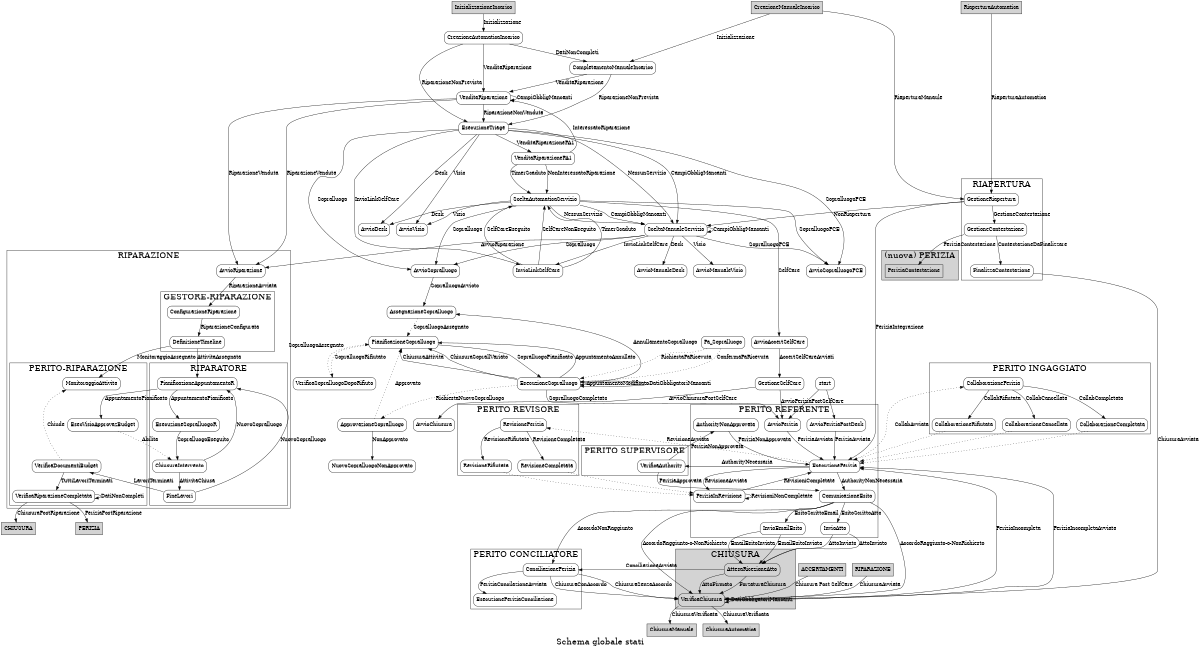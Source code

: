 digraph finite_state_machine {
    rankdir=TD;
	rank =same
    size="8,5"
    fontsize = "24"
    label="Schema globale stati"
    node [shape=box,style=rounded ];
 
subgraph start {
        node [shape = "box" style = "filled" ];
        label = "start";
        InizializzazioneIncarico
        CreazioneManualeIncarico
        RiaperturaAutomatica
}

subgraph end {
        node [shape = "box" style = "filled" ];
        label = "end";
		rank = sink
        ChiusuraManuale
        ChiusuraAutomatica
}

   subgraph cluster_riparazione {
        node [shape=box,style=rounded ];
        label = "RIPARAZIONE";

        AvvioRiparazione

        subgraph cluster_gestore {
            node [shape=box,style=rounded ];
            label = "GESTORE-RIPARAZIONE";
        
            ConfigurazioneRiparazione
            DefinizioneTimeline 
        }

        subgraph cluster_perito {
            node [shape=box,style=rounded ];
            label = "PERITO-RIPARAZIONE";
            MonitoraggioAttivita
            EsecVisioApprovazBudget
            VerificaDocumentiBudget
            VerificaRiparazioneCompletata

        }

        subgraph cluster_cat {
            node [shape=box,style=rounded ] ;
         label = "RIPARATORE";
            PianificazioneAppuntamentoR
            EsecuzioneSopralluogoR 
            ChiusuraIntervento
            FineLavori
        }
    
}

    comment = "Apertura"

    InizializzazioneIncarico     -> CreazioneAutomaticaIncarico  [label = "Inizializzazione"];
    CreazioneAutomaticaIncarico  -> CompletamentoManualeIncarico [label = "DatiNonCompleti"];
    CreazioneAutomaticaIncarico  -> VenditaRiparazione           [label = "VenditaRiparazione"];
    CreazioneAutomaticaIncarico  -> EsecuzioneTriage             [label = "RiparazioneNonPrevista"];
    VenditaRiparazione           -> AvvioRiparazione             [label = "RiparazioneVenduta"];
    VenditaRiparazione           -> EsecuzioneTriage        [label = "RiparazioneNonVenduta"];
    VenditaRiparazione           -> VenditaRiparazione           [label = "CampiObbligMancanti"];
    VenditaRiparazionePA1        -> SceltaAutomaticaServizio     [label = "NonInteressatoRiparazione"] ;
    VenditaRiparazionePA1        -> VenditaRiparazione           [label = "InteressatoRiparazione"] ;
    VenditaRiparazionePA1        -> SceltaAutomaticaServizio     [label = "TimerScaduto"] ;
    CompletamentoManualeIncarico -> VenditaRiparazione           [label = "VenditaRiparazione"];
    CompletamentoManualeIncarico -> EsecuzioneTriage             [label = "RiparazioneNonPrevista"];
    CreazioneManualeIncarico     -> CompletamentoManualeIncarico [label = "Inizializzazione"];
    InvioLinkSelfCare            -> SceltaAutomaticaServizio     [label = "SelfCareEseguito"];
    InvioLinkSelfCare            -> SceltaAutomaticaServizio     [label = "SelfCareNonEseguito"];
    InvioLinkSelfCare            -> SceltaAutomaticaServizio     [label = "TimerScaduto"];
    EsecuzioneTriage             -> InvioLinkSelfCare            [label = "InvioLinkSelfCare"];
    EsecuzioneTriage             -> AvvioSopralluogoPCE          [label = "SopralluogoPCE"];
    EsecuzioneTriage             -> VenditaRiparazionePA1        [label = "VenditaRiparazionePA1"];
    EsecuzioneTriage             -> AvvioVisio                   [label = "Visio"];
    EsecuzioneTriage             -> AvvioDesk                    [label = "Desk"];   
    EsecuzioneTriage             -> AvvioSopralluogo             [label = "Sopralluogo"]; 
    EsecuzioneTriage             -> SceltaManualeServizio        [label = "NessunServizio"]  
    EsecuzioneTriage             -> SceltaManualeServizio        [label = "CampiObbligMancanti"] 
    SceltaAutomaticaServizio     -> AvvioSopralluogoPCE          [label = "SopralluogoPCE"];
    SceltaAutomaticaServizio     -> AvvioVisio                   [label = "Visio"];
    SceltaAutomaticaServizio     -> AvvioDesk                    [label = "Desk"];   
    SceltaAutomaticaServizio     -> AvvioSopralluogo             [label = "Sopralluogo"];   
    SceltaAutomaticaServizio     -> AvvioAccertSelfCare          [label = "SelfCare"];   
    SceltaAutomaticaServizio     -> SceltaManualeServizio        [label = "NessunServizio"];   
    SceltaAutomaticaServizio     -> SceltaManualeServizio        [label = "CampiObbligMancanti"];
    SceltaManualeServizio        -> AvvioSopralluogoPCE          [label = "SopralluogoPCE"];
    SceltaManualeServizio        -> AvvioManualeVisio            [label = "Visio"];
    SceltaManualeServizio        -> AvvioManualeDesk             [label = "Desk"];   
    SceltaManualeServizio        -> AvvioSopralluogo             [label = "Sopralluogo"];   
    SceltaManualeServizio        -> InvioLinkSelfCare            [label = "InvioLinkSelfCare"];
    SceltaManualeServizio        -> AvvioRiparazione             [label = "AvvioRiparazione"];
    SceltaManualeServizio        -> SceltaManualeServizio        [label = "CampiObbligMancanti"];

    comment = "Accertamenti"

   AvvioSopralluogo               -> AssegnazioneSopralluogo        [ label = "SopralluogoAvvioto"];
    AssegnazioneSopralluogo        -> PianificazioneSopralluogo      [ label = "SopralluogoAssegnato" style = dotted];
    PianificazioneSopralluogo      -> EsecuzioneSopralluogo          [ label = "SopralluogoPianificato"];
    PianificazioneSopralluogo      -> VerificaSopralluogoDopoRifiuto [ label = "SopralluogoRifiutato" style = dotted];
    VerificaSopralluogoDopoRifiuto -> PianificazioneSopralluogo      [ xlabel = "SopralluogoAssegnato" style = dotted];
    
    AssegnazioneSopralluogo         -> VerificaSopralluogoDopoRifiuto [ dir= none style = invisible];
    VerificaSopralluogoDopoRifiuto  -> ApprovazioneSopralluogo        [ dir= none style = invisible];

    
    EsecuzioneSopralluogo          -> EsecuzioneSopralluogo          [ label = "AppuntamentoModificato"];
    EsecuzioneSopralluogo          -> PianificazioneSopralluogo      [ label = "AppuntamentoAnnullato"];
    EsecuzioneSopralluogo          -> ApprovazioneSopralluogo        [ label = "RichiestaNuovoSopralluogo" style = dotted];
    EsecuzioneSopralluogo	       ->	AvvioPerizia 	    		[ label = "SopralluogoCompletato"];
    
    ApprovazioneSopralluogo        ->  NuovoSopralluogoNonApprovato   [ label = "NonApprovato"];
    ApprovazioneSopralluogo        -> PianificazioneSopralluogo      [ label = "Approvato" style = dotted];

    EsecuzioneSopralluogo          -> PianificazioneSopralluogo      [ label = "ChiusuraAttivita"];
    EsecuzioneSopralluogo	       -> EsecuzioneSopralluogo  	     [ label = "DatiObbligatoriMancanti"];
    EsecuzioneSopralluogo	       -> PianificazioneSopralluogo  	 [ label = "ChiusuraSoprallVariato"];
    EsecuzioneSopralluogo          -> AssegnazioneSopralluogo        [ label = "AnnullamentoSopralluogo" ];

	Pa_Sopralluogo	   -> EsecuzioneSopralluogo  [ label = "RichiestaPaRicevuta" style = dotted] ;
	Pa_Sopralluogo	   -> EsecuzioneSopralluogo  [ label = "ConfermaPaRicevuta"  style = dotted] ;
	
	AvvioAccertSelfCare                 -> GestioneSelfCare [ label = "AccertSelfCareAvviati" ] 	

	GestioneSelfCare                    -> AvvioPerizia     [ xlabel = "AvvioPeriziaPostSelfCare"  ]
	GestioneSelfCare                    -> AvvioChiusura    [ label = "AvvioChiusuraPostSelfCare"  ]

    comment = "perizia"

subgraph cluster_peritoReferente {
    node [shape=box,style=rounded ];
    label = "PERITO REFERENTE";             
    AvvioPerizia
    AvvioPeriziaPostDesk
    EsecuzionePerizia  
    PeriziaInRevisione
    ComunicazioneEsito
    InvioEmailEsito       
    InvioAtto             
    AuthorityNonApprovata
}

subgraph cluster_collaborazione {
    node [shape=box,style=rounded ];
    label = "PERITO INGAGGIATO";
    CollaborazionePerizia    
    CollaborazioneRifiutata  
    CollaborazioneCancellata 
    CollaborazioneCompletata 
 
 
}


subgraph cluster_revisione {
    node [shape=box,style=rounded ];
    RevisionePerizia    
    RevisioneRifiutata  
    RevisioneCompletata   label = "PERITO REVISORE";

}

subgraph cluster_authority {
    node [shape=box,style=rounded ];
    label = "PERITO SUPERVISORE";
    VerificaAuthority
}


subgraph cluster_conciliation {
    node [shape=box,style=rounded ];
    label = "PERITO CONCILIATORE";
    ConciliazionePerizia
    EsecuzionePeriziaConciliazione
}

subgraph cluster_chisura {
    node [shape=box,style=rounded ];
    label = "CHIUSURA";
    style = "filled"
    VerificaChiusura
    AttesaRicezioneAtto   

}


        start                      -> AvvioPerizia
        start                      -> AvvioPeriziaPostDesk
        AvvioPerizia               -> EsecuzionePerizia           [ label = "PeriziaAvviata"]   ;
        AvvioPeriziaPostDesk       -> EsecuzionePerizia           [ label = "PeriziaAvviata"]   ;
 
        EsecuzionePerizia          -> PeriziaInRevisione          [ label = "RevisioneAvviata" ]    ;

        EsecuzionePerizia          -> CollaborazionePerizia       [ label = "CollabAvviata" style ="dotted"]    ;
        CollaborazionePerizia      -> CollaborazioneRifiutata     [ label = "CollabRifiutata"  ] ;
        CollaborazionePerizia      -> CollaborazioneCancellata    [ label = "CollabCancellata" ] ;
        CollaborazionePerizia      -> CollaborazioneCompletata    [ label = "CollabCompletata" ] ;
 
        CollaborazioneRifiutata     -> EsecuzionePerizia  [ style = "dotted"]  
        CollaborazioneCancellata    -> EsecuzionePerizia  [ style = "dotted"]
        CollaborazioneCompletata    -> EsecuzionePerizia  [ style = "dotted"]

        EsecuzionePerizia          -> RevisionePerizia            [ label = "RevisioneAvviata" style ="dotted"]    ;
        RevisionePerizia           -> RevisioneRifiutata          [ label = "RevisioneRifiutata"  ] ;
        RevisionePerizia           -> RevisioneCompletata         [ label = "RevisioneCompletata" ] ;
 
        RevisioneRifiutata         -> PeriziaInRevisione  [ style = "dotted" ] ;
        RevisioneCompletata        -> PeriziaInRevisione  [ style = "dotted" ] ;

        PeriziaInRevisione         -> EsecuzionePerizia    [label = "RevisioniCompletate"]
        PeriziaInRevisione         -> PeriziaInRevisione   [label = "RevisioniNonCompletate"]
        

comment = "        EsecuzionePerizia          -> EsecuzionePerizia           "
        EsecuzionePerizia          -> VerificaAuthority           [ label = "AuthorityNecessaria"]  ;
        EsecuzionePerizia          -> ComunicazioneEsito          [ label = "AuthorityNonNecessaria"]  ;

        VerificaAuthority          -> ComunicazioneEsito          [ label = "PeriziaApprovata"];
        VerificaAuthority          -> AuthorityNonApprovata       [ xlabel = "PeriziaNonApprovata"] ;

        AuthorityNonApprovata      -> EsecuzionePerizia           [ label = "PeriziaNonApprovata"]  ;

        ComunicazioneEsito          -> ConciliazionePerizia       [ label = "AccordoNonRaggiunto"] ;
        ComunicazioneEsito          -> VerificaChiusura               [ label = "AccordoRaggiunto-o-NonRichiesto"] ;
        ComunicazioneEsito          -> InvioEmailEsito             [ label = "EsitoScrittoEmail"] ;
        ComunicazioneEsito          -> InvioAtto                   [ label = "EsitoScrittoAtto"] ;
        
        InvioEmailEsito             -> AttesaRicezioneAtto         [ label = "EmailEsitoInviata"] ;
        InvioAtto                   -> AttesaRicezioneAtto         [ label = "AttoInviato"] ;
 
        ConciliazionePerizia       -> VerificaChiusura                   [ label = "ChiusuraConAccordo"] ;
        ConciliazionePerizia       -> VerificaChiusura                   [ label = "ChiusuraSenzaAccordo"] ;
        ConciliazionePerizia       ->  EsecuzionePeriziaConciliazione              [ label = "PeriziaConcilazioneAvviata"]   ;
        


comment = "perizia incompleta (vedi chiusura)"

       VerificaChiusura                    -> EsecuzionePerizia   [ label = "PeriziaIncompletaAvviata"]   ;



    comment = "chiusura"

	subgraph cluster_perizia_1 {
			rank = top
			style = filled
			node [shape = "box" style = filled ];
			label = "(fine) PERIZIA";
			ComunicazioneEsito
			InvioEmailEsito
			InvioAtto
	}

	subgraph cluster_perizia_2 {
			rank = sink
			style = filled
			node [shape = "box" style = filled ];
			label = "(nuova) PERIZIA";
			EsecuzionePerizia			
		    ConciliazionePerizia
			PeriziaContestazione
	}

	
		
	subgraph cluster_chiusura {
		rank = max
		node [shape=box,style=rounded ];
		label = "CHIUSURA";
		AttesaRicezioneAtto
		VerificaChiusura
		ChiusuraAutomatica
		ChiusuraManuale
	}

	subgraph cluster_riapertura {
		node [shape=box,style=rounded ];
		label = "RIAPERTURA";
		GestioneRiapertura
		GestioneContestazione
		FinalizzaContestazione
	}


 

    InvioEmailEsito           ->   AttesaRicezioneAtto           [ label = "EmailEsitoInviata"] ;
    InvioAtto                 ->   AttesaRicezioneAtto           [ label = "AttoInviato"] ;
	ComunicazioneEsito		->   VerificaChiusura           [ label = "AccordoRaggiunto-o-NonRichiesto"] ;


    AttesaRicezioneAtto          -> ConciliazionePerizia      [ label = "ConciliazioneAvviata"] ;
    AttesaRicezioneAtto          -> VerificaChiusura          [ label = "AttoFirmato"] ;
	AttesaRicezioneAtto          -> VerificaChiusura          [ label = "ForzaturaChiusura"] ;
	


    VerificaChiusura           -> ChiusuraManuale         	[ label = "ChiusuraVerificata"]
    VerificaChiusura           -> ChiusuraAutomatica      	[ label = "ChiusuraVerificata"]
    VerificaChiusura           -> VerificaChiusura        	[ label = "DatiObbligatoriMancanti"]
	RiaperturaAutomatica         -> GestioneRiapertura      [ label = "RiaperturaAutomatica" ]
	CreazioneManualeIncarico   ->  GestioneRiapertura    	[ label = "RiaperturaManaule" ]

    GestioneRiapertura    ->  SceltaManualeServizio 		[ label = "NonRiapertura"]
    GestioneRiapertura    ->  GestioneContestazione 		[ label = "GestioneContestazione"]

    GestioneContestazione       -> FinalizzaContestazione 	[ label = "ContestazioneDaFinalizzare"]
    FinalizzaContestazione      -> VerificaChiusura         [ label = "ChiusuraAvviata"]


	node [shape=box,style=rounded  style = filled];
	color = grey
	
 	ACCERTAMENTI                    -> VerificaChiusura    [ label = "Chiusura Post SelfCare"]     
	RIPARAZIONE                     -> VerificaChiusura     [ label = "ChiusuraAvviata"]

    VerificaChiusura           ->  EsecuzionePerizia	 [ label = "PeriziaIncompleta"]
	GestioneRiapertura          -> EsecuzionePerizia   [ label = "PeriziaIntegrazione" ]
	GestioneContestazione       -> PeriziaContestazione   [ label = "PeriziaContestazione" ]


	comment = "RIPARAZIONE"
	 
    VenditaRiparazione         -> AvvioRiparazione            [ label = "RiparazioneVenduta" ]  ;

    AvvioRiparazione           -> ConfigurazioneRiparazione    [ label = "RiparazioneAvviata" ]  ;
    ConfigurazioneRiparazione  -> DefinizioneTimeline          [ label = "RiparazioneConfigurata" ]  ;

    DefinizioneTimeline        -> PianificazioneAppuntamentoR  [  label = "AttivitaAssegnata"] ;
    DefinizioneTimeline        -> MonitoraggioAttivita         [  label = "MonitoraggioAssegnato" ]  ;

    
    PianificazioneAppuntamentoR -> EsecuzioneSopralluogoR       [ label = "AppuntamentoPianificato" ];
    PianificazioneAppuntamentoR -> EsecVisioApprovazBudget      [ label = "AppuntamentoPianificato" ];

    

    EsecuzioneSopralluogoR      -> ChiusuraIntervento       [ label = "SopralluogoEseguito" ];
    ChiusuraIntervento          -> PianificazioneAppuntamentoR       [ label = "NuovoSopralluogo" ];
    
    EsecVisioApprovazBudget     -> ChiusuraIntervento  [ style = "dotted"  label = "Abilita" ];

    ChiusuraIntervento          -> FineLavori           [ label = "AttivitaChiusa" ];  
    FineLavori                  -> PianificazioneAppuntamentoR       [ label = "NuovoSopralluogo" ];
    FineLavori                  -> VerificaDocumentiBudget   [  label = "LavoriTerminati" ];

    VerificaDocumentiBudget     -> MonitoraggioAttivita       [ label = "Chiude" style = "dotted"]  ;
    VerificaDocumentiBudget        -> VerificaRiparazioneCompletata   [   label = "TuttiLavoriTerminati" ]  ;

  comment = "solo per visualizzazione" 
    MonitoraggioAttivita    -> EsecVisioApprovazBudget     [ style = "invisible" arrowhead = "none" ]  ;
    EsecVisioApprovazBudget -> VerificaDocumentiBudget  [ style = "invisible"    arrowhead = "none" ]  ;


    VerificaRiparazioneCompletata  -> VerificaRiparazioneCompletata          [ label = "DatiNonCompleti" ] ;
    
	comment = "sottoprocesso Chiusura Riparazione"
	node [shape=box,style=rounded  style = filled rank=min];
	color = grey
    VerificaRiparazioneCompletata  -> PERIZIA                                [ label = "PeriziaPostRiparazione" ];
    VerificaRiparazioneCompletata  -> CHIUSURA  [ label = "ChiusuraPostRiparazione" ];	
	

}
